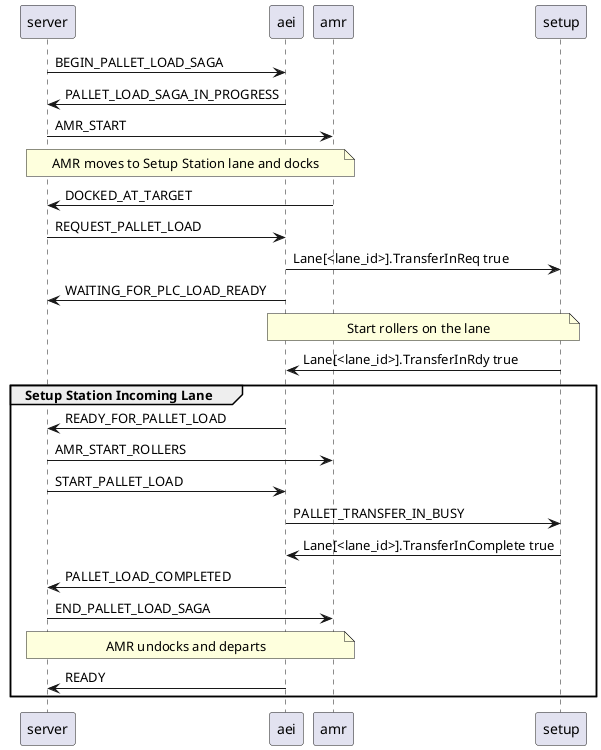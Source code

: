 @startuml Sequence Demo

server -> aei     : BEGIN_PALLET_LOAD_SAGA
aei -> server     : PALLET_LOAD_SAGA_IN_PROGRESS

server -> amr     : AMR_START
note over server, amr: AMR moves to Setup Station lane and docks

amr -> server     : DOCKED_AT_TARGET

server -> aei      : REQUEST_PALLET_LOAD
aei -> setup       : Lane[<lane_id>].TransferInReq true
aei -> server      : WAITING_FOR_PLC_LOAD_READY
note over aei,setup: Start rollers on the lane
setup -> aei       : Lane[<lane_id>].TransferInRdy true

group Setup Station Incoming Lane
    aei -> server     : READY_FOR_PALLET_LOAD

    server -> amr      : AMR_START_ROLLERS
    server -> aei      : START_PALLET_LOAD
    aei -> setup       : PALLET_TRANSFER_IN_BUSY

    setup -> aei       : Lane[<lane_id>].TransferInComplete true
    aei -> server      : PALLET_LOAD_COMPLETED

    server -> amr        : END_PALLET_LOAD_SAGA
    note over server, amr: AMR undocks and departs

    aei -> server     : READY
end
@enduml